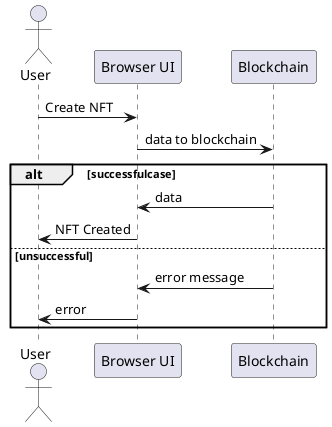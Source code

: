 @startuml
actor User as user
participant "Browser UI" as browser
participant "Blockchain" as Blockchain

user->browser: Create NFT
browser->Blockchain:  data to blockchain
alt successfulcase

    Blockchain-> browser: data
    browser->user: NFT Created

else unsuccessful
   Blockchain->browser: error message
    browser->user: error
end
@enduml